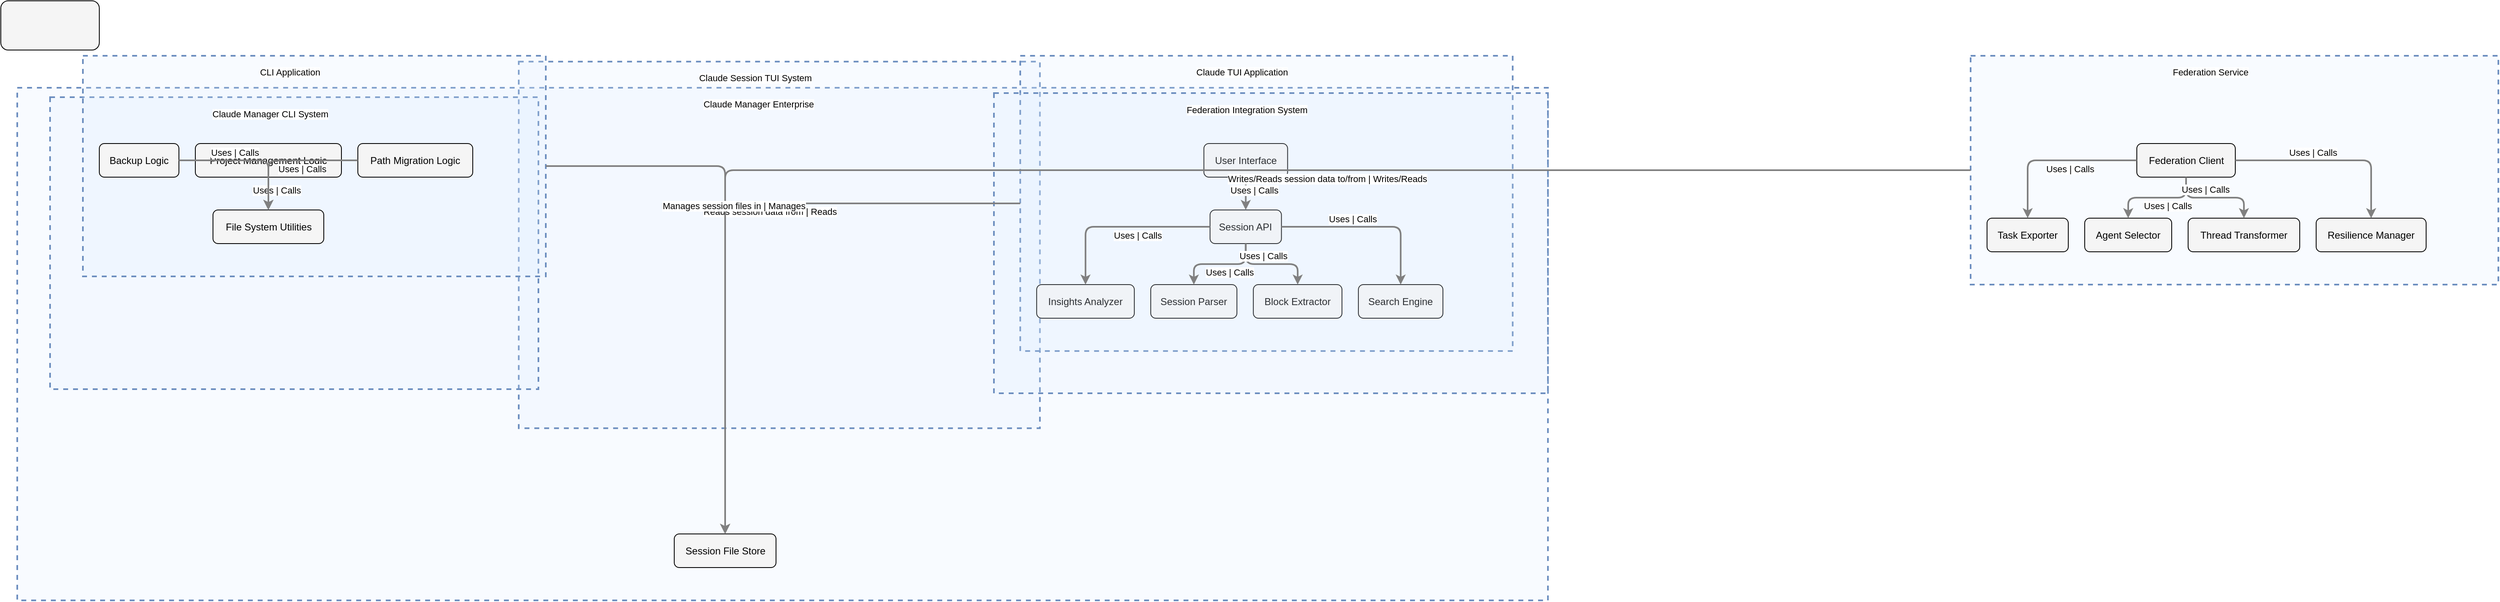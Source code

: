 <?xml version="1.0" encoding="UTF-8"?>
        <mxfile version="14.6.5" type="device">
          <diagram id="codeviz-diagram" name="System Diagram">
            <mxGraphModel dx="1000" dy="1000" grid="1" gridSize="10" guides="1" tooltips="1" connect="1" arrows="1" fold="1" page="1" pageScale="1" pageWidth="1169" pageHeight="827" math="0" shadow="0">
              <root>
                <mxCell id="0"/>
                <mxCell id="1" parent="0"/>
                <mxCell id="claude_tui_app_boundary" value="" style="html=1;whiteSpace=wrap;container=1;fillColor=#dae8fc;strokeColor=#6c8ebf;dashed=1;fillOpacity=20;strokeWidth=2;containerType=none;recursiveResize=0;movable=1;resizable=1;autosize=0;dropTarget=0" vertex="1" parent="claude_session_tui_system">
                  <mxGeometry x="611.033" y="-7.138" width="600" height="360" as="geometry"/>
                </mxCell>
                <mxCell id="claude_tui_app_boundary_label" value="Claude TUI Application" style="edgeLabel;html=1;align=center;verticalAlign=middle;resizable=0;labelBackgroundColor=white;spacing=5" vertex="1" parent="claude_session_tui_system">
                  <mxGeometry x="619.033" y="0.862" width="524" height="24" as="geometry"/>
                </mxCell>
<mxCell id="federation_service_boundary" value="" style="html=1;whiteSpace=wrap;container=1;fillColor=#dae8fc;strokeColor=#6c8ebf;dashed=1;fillOpacity=20;strokeWidth=2;containerType=none;recursiveResize=0;movable=1;resizable=1;autosize=0;dropTarget=0" vertex="1" parent="federation_integration_system">
                  <mxGeometry x="1190" y="-45.5" width="643" height="279" as="geometry"/>
                </mxCell>
                <mxCell id="federation_service_boundary_label" value="Federation Service" style="edgeLabel;html=1;align=center;verticalAlign=middle;resizable=0;labelBackgroundColor=white;spacing=5" vertex="1" parent="federation_integration_system">
                  <mxGeometry x="1198" y="-37.5" width="567" height="24" as="geometry"/>
                </mxCell>
<mxCell id="cli_application_boundary" value="" style="html=1;whiteSpace=wrap;container=1;fillColor=#dae8fc;strokeColor=#6c8ebf;dashed=1;fillOpacity=20;strokeWidth=2;containerType=none;recursiveResize=0;movable=1;resizable=1;autosize=0;dropTarget=0" vertex="1" parent="claude_manager_cli_system">
                  <mxGeometry x="40" y="-50.5" width="564" height="269" as="geometry"/>
                </mxCell>
                <mxCell id="cli_application_boundary_label" value="CLI Application" style="edgeLabel;html=1;align=center;verticalAlign=middle;resizable=0;labelBackgroundColor=white;spacing=5" vertex="1" parent="claude_manager_cli_system">
                  <mxGeometry x="48" y="-42.5" width="488" height="24" as="geometry"/>
                </mxCell>
<mxCell id="claude_session_tui_system" value="" style="html=1;whiteSpace=wrap;container=1;fillColor=#dae8fc;strokeColor=#6c8ebf;dashed=1;fillOpacity=20;strokeWidth=2;containerType=none;recursiveResize=0;movable=1;resizable=1;autosize=0;dropTarget=0" vertex="1" parent="claude_manager_enterprise">
                  <mxGeometry x="611.033" y="-31.862" width="635" height="447" as="geometry"/>
                </mxCell>
                <mxCell id="claude_session_tui_system_label" value="Claude Session TUI System" style="edgeLabel;html=1;align=center;verticalAlign=middle;resizable=0;labelBackgroundColor=white;spacing=5" vertex="1" parent="claude_manager_enterprise">
                  <mxGeometry x="619.033" y="-23.862" width="559" height="24" as="geometry"/>
                </mxCell>
<mxCell id="federation_integration_system" value="" style="html=1;whiteSpace=wrap;container=1;fillColor=#dae8fc;strokeColor=#6c8ebf;dashed=1;fillOpacity=20;strokeWidth=2;containerType=none;recursiveResize=0;movable=1;resizable=1;autosize=0;dropTarget=0" vertex="1" parent="claude_manager_enterprise">
                  <mxGeometry x="1190" y="6.5" width="675" height="366" as="geometry"/>
                </mxCell>
                <mxCell id="federation_integration_system_label" value="Federation Integration System" style="edgeLabel;html=1;align=center;verticalAlign=middle;resizable=0;labelBackgroundColor=white;spacing=5" vertex="1" parent="claude_manager_enterprise">
                  <mxGeometry x="1198" y="14.5" width="599" height="24" as="geometry"/>
                </mxCell>
<mxCell id="claude_manager_cli_system" value="" style="html=1;whiteSpace=wrap;container=1;fillColor=#dae8fc;strokeColor=#6c8ebf;dashed=1;fillOpacity=20;strokeWidth=2;containerType=none;recursiveResize=0;movable=1;resizable=1;autosize=0;dropTarget=0" vertex="1" parent="claude_manager_enterprise">
                  <mxGeometry x="40" y="11.5" width="595" height="356" as="geometry"/>
                </mxCell>
                <mxCell id="claude_manager_cli_system_label" value="Claude Manager CLI System" style="edgeLabel;html=1;align=center;verticalAlign=middle;resizable=0;labelBackgroundColor=white;spacing=5" vertex="1" parent="claude_manager_enterprise">
                  <mxGeometry x="48" y="19.5" width="519" height="24" as="geometry"/>
                </mxCell>
<mxCell id="claude_manager_enterprise" value="" style="html=1;whiteSpace=wrap;container=1;fillColor=#dae8fc;strokeColor=#6c8ebf;dashed=1;fillOpacity=20;strokeWidth=2;containerType=none;recursiveResize=0;movable=1;resizable=1;autosize=0;dropTarget=0" vertex="1" parent="temp-wrapper-c746962b-d654-4ce9-af5e-c81099e77afe">
                  <mxGeometry x="20" y="106" width="1865" height="625" as="geometry"/>
                </mxCell>
                <mxCell id="claude_manager_enterprise_label" value="Claude Manager Enterprise" style="edgeLabel;html=1;align=center;verticalAlign=middle;resizable=0;labelBackgroundColor=white;spacing=5" vertex="1" parent="temp-wrapper-c746962b-d654-4ce9-af5e-c81099e77afe">
                  <mxGeometry x="28" y="114" width="1789" height="24" as="geometry"/>
                </mxCell>
                <mxCell id="temp-wrapper-c746962b-d654-4ce9-af5e-c81099e77afe" value="" style="rounded=1;whiteSpace=wrap;html=1;fillColor=#f5f5f5" vertex="1" parent="1">
                      <mxGeometry x="0" y="0" width="120" height="60" as="geometry"/>
                    </mxCell>
<mxCell id="session_file_store" value="Session File Store" style="rounded=1;whiteSpace=wrap;html=1;fillColor=#f5f5f5" vertex="1" parent="claude_manager_enterprise">
                      <mxGeometry x="800.5" y="544" width="124" height="41" as="geometry"/>
                    </mxCell>
<mxCell id="session_api" value="Session API" style="rounded=1;whiteSpace=wrap;html=1;fillColor=#f5f5f5" vertex="1" parent="claude_tui_app_boundary">
                      <mxGeometry x="231.25" y="188" width="87" height="41" as="geometry"/>
                    </mxCell>
<mxCell id="session_parser" value="Session Parser" style="rounded=1;whiteSpace=wrap;html=1;fillColor=#f5f5f5" vertex="1" parent="claude_tui_app_boundary">
                      <mxGeometry x="159" y="279" width="105" height="41" as="geometry"/>
                    </mxCell>
<mxCell id="block_extractor" value="Block Extractor" style="rounded=1;whiteSpace=wrap;html=1;fillColor=#f5f5f5" vertex="1" parent="claude_tui_app_boundary">
                      <mxGeometry x="284" y="279" width="108" height="41" as="geometry"/>
                    </mxCell>
<mxCell id="insights_analyzer" value="Insights Analyzer" style="rounded=1;whiteSpace=wrap;html=1;fillColor=#f5f5f5" vertex="1" parent="claude_tui_app_boundary">
                      <mxGeometry x="20" y="279" width="119" height="41" as="geometry"/>
                    </mxCell>
<mxCell id="search_engine" value="Search Engine" style="rounded=1;whiteSpace=wrap;html=1;fillColor=#f5f5f5" vertex="1" parent="claude_tui_app_boundary">
                      <mxGeometry x="412" y="279" width="103" height="41" as="geometry"/>
                    </mxCell>
<mxCell id="user_interface" value="User Interface" style="rounded=1;whiteSpace=wrap;html=1;fillColor=#f5f5f5" vertex="1" parent="claude_tui_app_boundary">
                      <mxGeometry x="223.75" y="107" width="102" height="41" as="geometry"/>
                    </mxCell>
<mxCell id="federation_client" value="Federation Client" style="rounded=1;whiteSpace=wrap;html=1;fillColor=#f5f5f5" vertex="1" parent="federation_service_boundary">
                      <mxGeometry x="202.5" y="107" width="120" height="41" as="geometry"/>
                    </mxCell>
<mxCell id="agent_selector" value="Agent Selector" style="rounded=1;whiteSpace=wrap;html=1;fillColor=#f5f5f5" vertex="1" parent="federation_service_boundary">
                      <mxGeometry x="139" y="198" width="106" height="41" as="geometry"/>
                    </mxCell>
<mxCell id="thread_transformer" value="Thread Transformer" style="rounded=1;whiteSpace=wrap;html=1;fillColor=#f5f5f5" vertex="1" parent="federation_service_boundary">
                      <mxGeometry x="265" y="198" width="136" height="41" as="geometry"/>
                    </mxCell>
<mxCell id="task_exporter" value="Task Exporter" style="rounded=1;whiteSpace=wrap;html=1;fillColor=#f5f5f5" vertex="1" parent="federation_service_boundary">
                      <mxGeometry x="20" y="198" width="99" height="41" as="geometry"/>
                    </mxCell>
<mxCell id="resilience_manager" value="Resilience Manager" style="rounded=1;whiteSpace=wrap;html=1;fillColor=#f5f5f5" vertex="1" parent="federation_service_boundary">
                      <mxGeometry x="421" y="198" width="134" height="41" as="geometry"/>
                    </mxCell>
<mxCell id="path_migration_logic" value="Path Migration Logic" style="rounded=1;whiteSpace=wrap;html=1;fillColor=#f5f5f5" vertex="1" parent="cli_application_boundary">
                      <mxGeometry x="335" y="107" width="140" height="41" as="geometry"/>
                    </mxCell>
<mxCell id="project_management_logic" value="Project Management Logic" style="rounded=1;whiteSpace=wrap;html=1;fillColor=#f5f5f5" vertex="1" parent="cli_application_boundary">
                      <mxGeometry x="137" y="107" width="178" height="41" as="geometry"/>
                    </mxCell>
<mxCell id="backup_logic" value="Backup Logic" style="rounded=1;whiteSpace=wrap;html=1;fillColor=#f5f5f5" vertex="1" parent="cli_application_boundary">
                      <mxGeometry x="20" y="107" width="97" height="41" as="geometry"/>
                    </mxCell>
<mxCell id="file_system_utilities" value="File System Utilities" style="rounded=1;whiteSpace=wrap;html=1;fillColor=#f5f5f5" vertex="1" parent="cli_application_boundary">
                      <mxGeometry x="158.5" y="188" width="135" height="41" as="geometry"/>
                    </mxCell>
                <mxCell id="edge-e-session_api-session_parser" style="edgeStyle=orthogonalEdgeStyle;rounded=1;orthogonalLoop=1;jettySize=auto;html=1;strokeColor=#808080;strokeWidth=2;jumpStyle=arc;jumpSize=10;spacing=15;labelBackgroundColor=white;labelBorderColor=none" edge="1" parent="1" source="session_api" target="session_parser">
                    <mxGeometry relative="1" as="geometry"/>
                  </mxCell>
                  <mxCell id="edge-e-session_api-session_parser_label" value="Uses | Calls" style="edgeLabel;html=1;align=center;verticalAlign=middle;resizable=0;points=[];" vertex="1" connectable="0" parent="edge-e-session_api-session_parser">
                    <mxGeometry x="-0.2" y="10" relative="1" as="geometry">
                      <mxPoint as="offset"/>
                    </mxGeometry>
                  </mxCell>
<mxCell id="edge-e-session_api-block_extractor" style="edgeStyle=orthogonalEdgeStyle;rounded=1;orthogonalLoop=1;jettySize=auto;html=1;strokeColor=#808080;strokeWidth=2;jumpStyle=arc;jumpSize=10;spacing=15;labelBackgroundColor=white;labelBorderColor=none" edge="1" parent="1" source="session_api" target="block_extractor">
                    <mxGeometry relative="1" as="geometry"/>
                  </mxCell>
                  <mxCell id="edge-e-session_api-block_extractor_label" value="Uses | Calls" style="edgeLabel;html=1;align=center;verticalAlign=middle;resizable=0;points=[];" vertex="1" connectable="0" parent="edge-e-session_api-block_extractor">
                    <mxGeometry x="-0.2" y="10" relative="1" as="geometry">
                      <mxPoint as="offset"/>
                    </mxGeometry>
                  </mxCell>
<mxCell id="edge-e-session_api-insights_analyzer" style="edgeStyle=orthogonalEdgeStyle;rounded=1;orthogonalLoop=1;jettySize=auto;html=1;strokeColor=#808080;strokeWidth=2;jumpStyle=arc;jumpSize=10;spacing=15;labelBackgroundColor=white;labelBorderColor=none" edge="1" parent="1" source="session_api" target="insights_analyzer">
                    <mxGeometry relative="1" as="geometry"/>
                  </mxCell>
                  <mxCell id="edge-e-session_api-insights_analyzer_label" value="Uses | Calls" style="edgeLabel;html=1;align=center;verticalAlign=middle;resizable=0;points=[];" vertex="1" connectable="0" parent="edge-e-session_api-insights_analyzer">
                    <mxGeometry x="-0.2" y="10" relative="1" as="geometry">
                      <mxPoint as="offset"/>
                    </mxGeometry>
                  </mxCell>
<mxCell id="edge-e-session_api-search_engine" style="edgeStyle=orthogonalEdgeStyle;rounded=1;orthogonalLoop=1;jettySize=auto;html=1;strokeColor=#808080;strokeWidth=2;jumpStyle=arc;jumpSize=10;spacing=15;labelBackgroundColor=white;labelBorderColor=none" edge="1" parent="1" source="session_api" target="search_engine">
                    <mxGeometry relative="1" as="geometry"/>
                  </mxCell>
                  <mxCell id="edge-e-session_api-search_engine_label" value="Uses | Calls" style="edgeLabel;html=1;align=center;verticalAlign=middle;resizable=0;points=[];" vertex="1" connectable="0" parent="edge-e-session_api-search_engine">
                    <mxGeometry x="-0.2" y="10" relative="1" as="geometry">
                      <mxPoint as="offset"/>
                    </mxGeometry>
                  </mxCell>
<mxCell id="edge-e-user_interface-session_api" style="edgeStyle=orthogonalEdgeStyle;rounded=1;orthogonalLoop=1;jettySize=auto;html=1;strokeColor=#808080;strokeWidth=2;jumpStyle=arc;jumpSize=10;spacing=15;labelBackgroundColor=white;labelBorderColor=none" edge="1" parent="1" source="user_interface" target="session_api">
                    <mxGeometry relative="1" as="geometry"/>
                  </mxCell>
                  <mxCell id="edge-e-user_interface-session_api_label" value="Uses | Calls" style="edgeLabel;html=1;align=center;verticalAlign=middle;resizable=0;points=[];" vertex="1" connectable="0" parent="edge-e-user_interface-session_api">
                    <mxGeometry x="-0.2" y="10" relative="1" as="geometry">
                      <mxPoint as="offset"/>
                    </mxGeometry>
                  </mxCell>
<mxCell id="edge-e-federation_client-agent_selector" style="edgeStyle=orthogonalEdgeStyle;rounded=1;orthogonalLoop=1;jettySize=auto;html=1;strokeColor=#808080;strokeWidth=2;jumpStyle=arc;jumpSize=10;spacing=15;labelBackgroundColor=white;labelBorderColor=none" edge="1" parent="1" source="federation_client" target="agent_selector">
                    <mxGeometry relative="1" as="geometry"/>
                  </mxCell>
                  <mxCell id="edge-e-federation_client-agent_selector_label" value="Uses | Calls" style="edgeLabel;html=1;align=center;verticalAlign=middle;resizable=0;points=[];" vertex="1" connectable="0" parent="edge-e-federation_client-agent_selector">
                    <mxGeometry x="-0.2" y="10" relative="1" as="geometry">
                      <mxPoint as="offset"/>
                    </mxGeometry>
                  </mxCell>
<mxCell id="edge-e-federation_client-thread_transformer" style="edgeStyle=orthogonalEdgeStyle;rounded=1;orthogonalLoop=1;jettySize=auto;html=1;strokeColor=#808080;strokeWidth=2;jumpStyle=arc;jumpSize=10;spacing=15;labelBackgroundColor=white;labelBorderColor=none" edge="1" parent="1" source="federation_client" target="thread_transformer">
                    <mxGeometry relative="1" as="geometry"/>
                  </mxCell>
                  <mxCell id="edge-e-federation_client-thread_transformer_label" value="Uses | Calls" style="edgeLabel;html=1;align=center;verticalAlign=middle;resizable=0;points=[];" vertex="1" connectable="0" parent="edge-e-federation_client-thread_transformer">
                    <mxGeometry x="-0.2" y="10" relative="1" as="geometry">
                      <mxPoint as="offset"/>
                    </mxGeometry>
                  </mxCell>
<mxCell id="edge-e-federation_client-task_exporter" style="edgeStyle=orthogonalEdgeStyle;rounded=1;orthogonalLoop=1;jettySize=auto;html=1;strokeColor=#808080;strokeWidth=2;jumpStyle=arc;jumpSize=10;spacing=15;labelBackgroundColor=white;labelBorderColor=none" edge="1" parent="1" source="federation_client" target="task_exporter">
                    <mxGeometry relative="1" as="geometry"/>
                  </mxCell>
                  <mxCell id="edge-e-federation_client-task_exporter_label" value="Uses | Calls" style="edgeLabel;html=1;align=center;verticalAlign=middle;resizable=0;points=[];" vertex="1" connectable="0" parent="edge-e-federation_client-task_exporter">
                    <mxGeometry x="-0.2" y="10" relative="1" as="geometry">
                      <mxPoint as="offset"/>
                    </mxGeometry>
                  </mxCell>
<mxCell id="edge-e-federation_client-resilience_manager" style="edgeStyle=orthogonalEdgeStyle;rounded=1;orthogonalLoop=1;jettySize=auto;html=1;strokeColor=#808080;strokeWidth=2;jumpStyle=arc;jumpSize=10;spacing=15;labelBackgroundColor=white;labelBorderColor=none" edge="1" parent="1" source="federation_client" target="resilience_manager">
                    <mxGeometry relative="1" as="geometry"/>
                  </mxCell>
                  <mxCell id="edge-e-federation_client-resilience_manager_label" value="Uses | Calls" style="edgeLabel;html=1;align=center;verticalAlign=middle;resizable=0;points=[];" vertex="1" connectable="0" parent="edge-e-federation_client-resilience_manager">
                    <mxGeometry x="-0.2" y="10" relative="1" as="geometry">
                      <mxPoint as="offset"/>
                    </mxGeometry>
                  </mxCell>
<mxCell id="edge-e-path_migration_logic-file_system_utilities" style="edgeStyle=orthogonalEdgeStyle;rounded=1;orthogonalLoop=1;jettySize=auto;html=1;strokeColor=#808080;strokeWidth=2;jumpStyle=arc;jumpSize=10;spacing=15;labelBackgroundColor=white;labelBorderColor=none" edge="1" parent="1" source="path_migration_logic" target="file_system_utilities">
                    <mxGeometry relative="1" as="geometry"/>
                  </mxCell>
                  <mxCell id="edge-e-path_migration_logic-file_system_utilities_label" value="Uses | Calls" style="edgeLabel;html=1;align=center;verticalAlign=middle;resizable=0;points=[];" vertex="1" connectable="0" parent="edge-e-path_migration_logic-file_system_utilities">
                    <mxGeometry x="-0.2" y="10" relative="1" as="geometry">
                      <mxPoint as="offset"/>
                    </mxGeometry>
                  </mxCell>
<mxCell id="edge-e-project_management_logic-file_system_utilities" style="edgeStyle=orthogonalEdgeStyle;rounded=1;orthogonalLoop=1;jettySize=auto;html=1;strokeColor=#808080;strokeWidth=2;jumpStyle=arc;jumpSize=10;spacing=15;labelBackgroundColor=white;labelBorderColor=none" edge="1" parent="1" source="project_management_logic" target="file_system_utilities">
                    <mxGeometry relative="1" as="geometry"/>
                  </mxCell>
                  <mxCell id="edge-e-project_management_logic-file_system_utilities_label" value="Uses | Calls" style="edgeLabel;html=1;align=center;verticalAlign=middle;resizable=0;points=[];" vertex="1" connectable="0" parent="edge-e-project_management_logic-file_system_utilities">
                    <mxGeometry x="-0.2" y="10" relative="1" as="geometry">
                      <mxPoint as="offset"/>
                    </mxGeometry>
                  </mxCell>
<mxCell id="edge-e-backup_logic-file_system_utilities" style="edgeStyle=orthogonalEdgeStyle;rounded=1;orthogonalLoop=1;jettySize=auto;html=1;strokeColor=#808080;strokeWidth=2;jumpStyle=arc;jumpSize=10;spacing=15;labelBackgroundColor=white;labelBorderColor=none" edge="1" parent="1" source="backup_logic" target="file_system_utilities">
                    <mxGeometry relative="1" as="geometry"/>
                  </mxCell>
                  <mxCell id="edge-e-backup_logic-file_system_utilities_label" value="Uses | Calls" style="edgeLabel;html=1;align=center;verticalAlign=middle;resizable=0;points=[];" vertex="1" connectable="0" parent="edge-e-backup_logic-file_system_utilities">
                    <mxGeometry x="-0.2" y="10" relative="1" as="geometry">
                      <mxPoint as="offset"/>
                    </mxGeometry>
                  </mxCell>
<mxCell id="edge-e-claude_tui_app_boundary-session_file_store" style="edgeStyle=orthogonalEdgeStyle;rounded=1;orthogonalLoop=1;jettySize=auto;html=1;strokeColor=#808080;strokeWidth=2;jumpStyle=arc;jumpSize=10;spacing=15;labelBackgroundColor=white;labelBorderColor=none" edge="1" parent="1" source="claude_tui_app_boundary" target="session_file_store">
                    <mxGeometry relative="1" as="geometry"/>
                  </mxCell>
                  <mxCell id="edge-e-claude_tui_app_boundary-session_file_store_label" value="Reads session data from | Reads" style="edgeLabel;html=1;align=center;verticalAlign=middle;resizable=0;points=[];" vertex="1" connectable="0" parent="edge-e-claude_tui_app_boundary-session_file_store">
                    <mxGeometry x="-0.2" y="10" relative="1" as="geometry">
                      <mxPoint as="offset"/>
                    </mxGeometry>
                  </mxCell>
<mxCell id="edge-e-federation_service_boundary-session_file_store" style="edgeStyle=orthogonalEdgeStyle;rounded=1;orthogonalLoop=1;jettySize=auto;html=1;strokeColor=#808080;strokeWidth=2;jumpStyle=arc;jumpSize=10;spacing=15;labelBackgroundColor=white;labelBorderColor=none" edge="1" parent="1" source="federation_service_boundary" target="session_file_store">
                    <mxGeometry relative="1" as="geometry"/>
                  </mxCell>
                  <mxCell id="edge-e-federation_service_boundary-session_file_store_label" value="Writes/Reads session data to/from | Writes/Reads" style="edgeLabel;html=1;align=center;verticalAlign=middle;resizable=0;points=[];" vertex="1" connectable="0" parent="edge-e-federation_service_boundary-session_file_store">
                    <mxGeometry x="-0.2" y="10" relative="1" as="geometry">
                      <mxPoint as="offset"/>
                    </mxGeometry>
                  </mxCell>
<mxCell id="edge-e-cli_application_boundary-session_file_store" style="edgeStyle=orthogonalEdgeStyle;rounded=1;orthogonalLoop=1;jettySize=auto;html=1;strokeColor=#808080;strokeWidth=2;jumpStyle=arc;jumpSize=10;spacing=15;labelBackgroundColor=white;labelBorderColor=none" edge="1" parent="1" source="cli_application_boundary" target="session_file_store">
                    <mxGeometry relative="1" as="geometry"/>
                  </mxCell>
                  <mxCell id="edge-e-cli_application_boundary-session_file_store_label" value="Manages session files in | Manages" style="edgeLabel;html=1;align=center;verticalAlign=middle;resizable=0;points=[];" vertex="1" connectable="0" parent="edge-e-cli_application_boundary-session_file_store">
                    <mxGeometry x="-0.2" y="10" relative="1" as="geometry">
                      <mxPoint as="offset"/>
                    </mxGeometry>
                  </mxCell>
              </root>
            </mxGraphModel>
          </diagram>
        </mxfile>